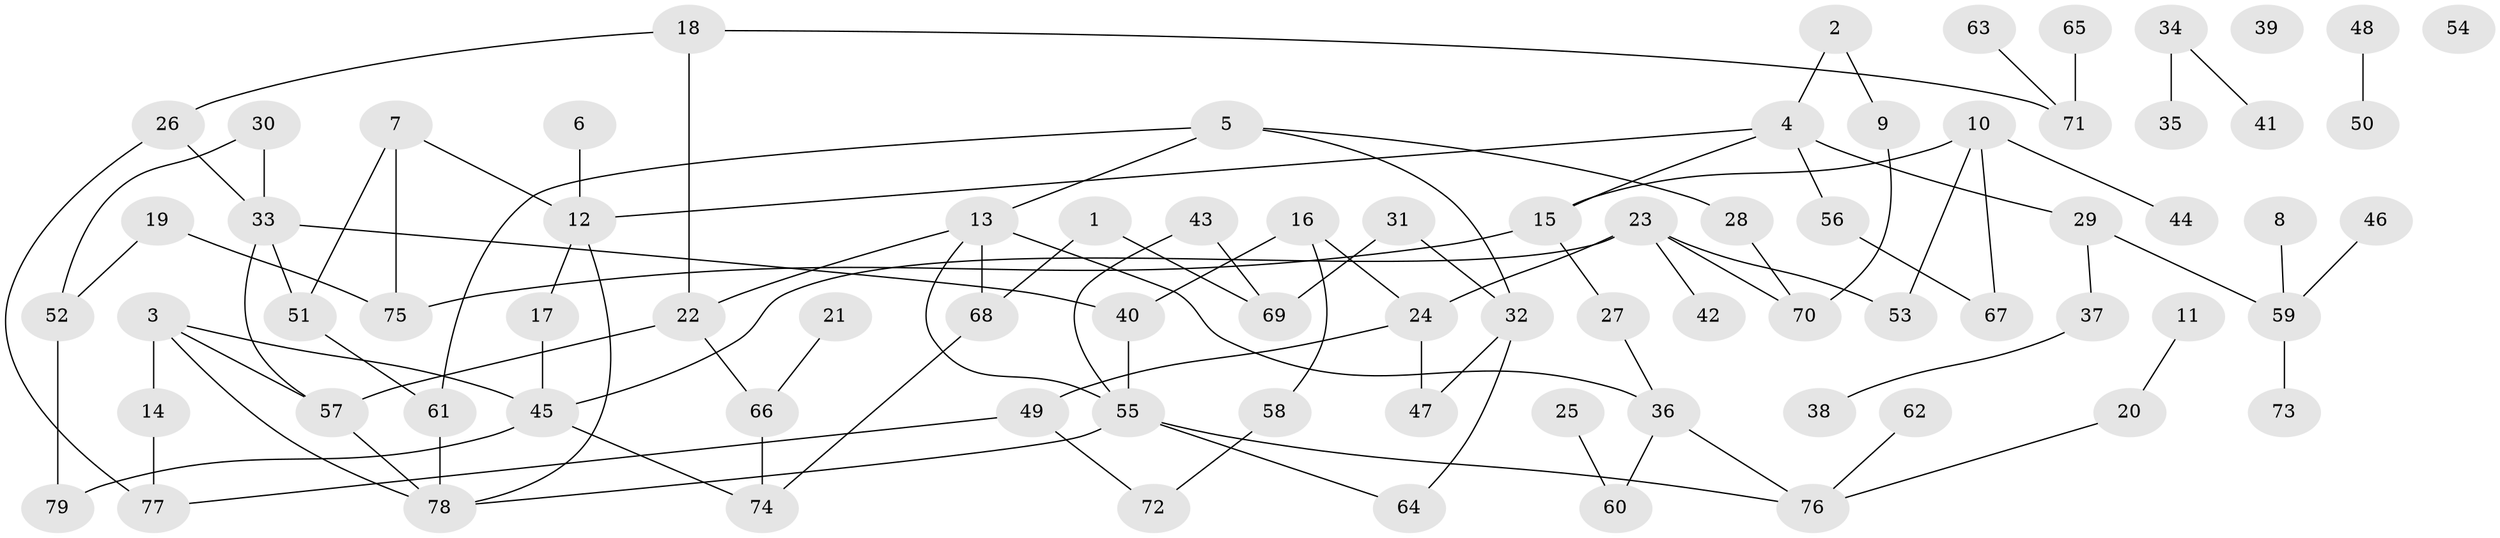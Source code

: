 // Generated by graph-tools (version 1.1) at 2025/00/03/09/25 03:00:41]
// undirected, 79 vertices, 101 edges
graph export_dot {
graph [start="1"]
  node [color=gray90,style=filled];
  1;
  2;
  3;
  4;
  5;
  6;
  7;
  8;
  9;
  10;
  11;
  12;
  13;
  14;
  15;
  16;
  17;
  18;
  19;
  20;
  21;
  22;
  23;
  24;
  25;
  26;
  27;
  28;
  29;
  30;
  31;
  32;
  33;
  34;
  35;
  36;
  37;
  38;
  39;
  40;
  41;
  42;
  43;
  44;
  45;
  46;
  47;
  48;
  49;
  50;
  51;
  52;
  53;
  54;
  55;
  56;
  57;
  58;
  59;
  60;
  61;
  62;
  63;
  64;
  65;
  66;
  67;
  68;
  69;
  70;
  71;
  72;
  73;
  74;
  75;
  76;
  77;
  78;
  79;
  1 -- 68;
  1 -- 69;
  2 -- 4;
  2 -- 9;
  3 -- 14;
  3 -- 45;
  3 -- 57;
  3 -- 78;
  4 -- 12;
  4 -- 15;
  4 -- 29;
  4 -- 56;
  5 -- 13;
  5 -- 28;
  5 -- 32;
  5 -- 61;
  6 -- 12;
  7 -- 12;
  7 -- 51;
  7 -- 75;
  8 -- 59;
  9 -- 70;
  10 -- 15;
  10 -- 44;
  10 -- 53;
  10 -- 67;
  11 -- 20;
  12 -- 17;
  12 -- 78;
  13 -- 22;
  13 -- 36;
  13 -- 55;
  13 -- 68;
  14 -- 77;
  15 -- 27;
  15 -- 75;
  16 -- 24;
  16 -- 40;
  16 -- 58;
  17 -- 45;
  18 -- 22;
  18 -- 26;
  18 -- 71;
  19 -- 52;
  19 -- 75;
  20 -- 76;
  21 -- 66;
  22 -- 57;
  22 -- 66;
  23 -- 24;
  23 -- 42;
  23 -- 45;
  23 -- 53;
  23 -- 70;
  24 -- 47;
  24 -- 49;
  25 -- 60;
  26 -- 33;
  26 -- 77;
  27 -- 36;
  28 -- 70;
  29 -- 37;
  29 -- 59;
  30 -- 33;
  30 -- 52;
  31 -- 32;
  31 -- 69;
  32 -- 47;
  32 -- 64;
  33 -- 40;
  33 -- 51;
  33 -- 57;
  34 -- 35;
  34 -- 41;
  36 -- 60;
  36 -- 76;
  37 -- 38;
  40 -- 55;
  43 -- 55;
  43 -- 69;
  45 -- 74;
  45 -- 79;
  46 -- 59;
  48 -- 50;
  49 -- 72;
  49 -- 77;
  51 -- 61;
  52 -- 79;
  55 -- 64;
  55 -- 76;
  55 -- 78;
  56 -- 67;
  57 -- 78;
  58 -- 72;
  59 -- 73;
  61 -- 78;
  62 -- 76;
  63 -- 71;
  65 -- 71;
  66 -- 74;
  68 -- 74;
}
